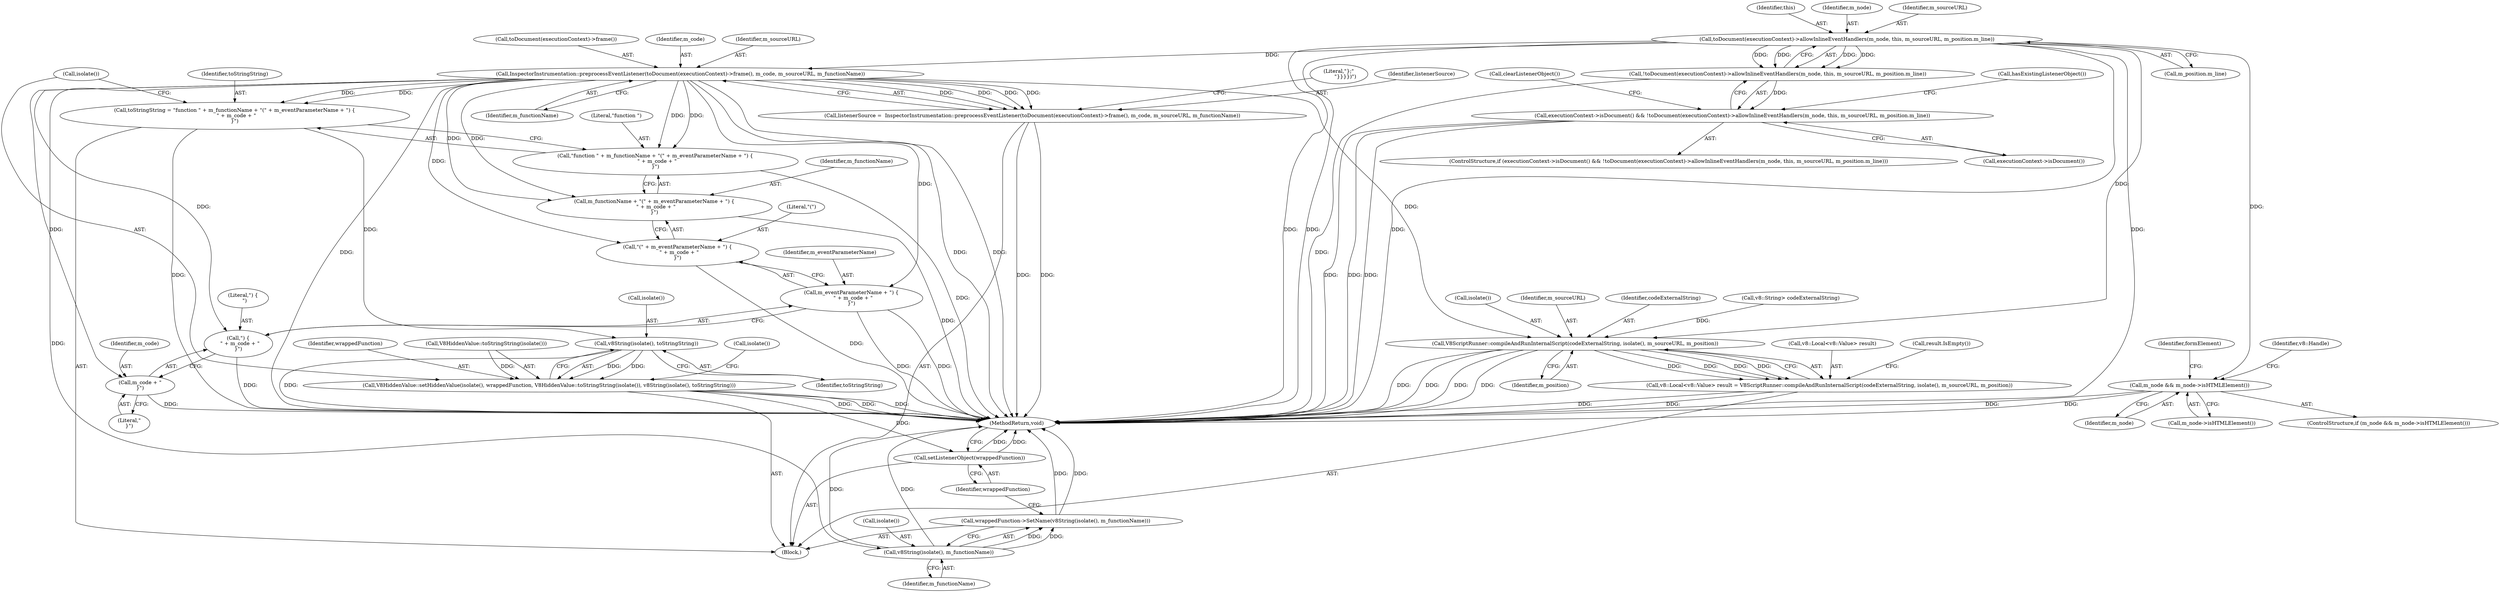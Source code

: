 digraph "1_Chrome_fc81fcf38edd250876cc384a6ed5567e1b2999e4@del" {
"1000134" [label="(Call,toDocument(executionContext)->allowInlineEventHandlers(m_node, this, m_sourceURL, m_position.m_line))"];
"1000133" [label="(Call,!toDocument(executionContext)->allowInlineEventHandlers(m_node, this, m_sourceURL, m_position.m_line))"];
"1000131" [label="(Call,executionContext->isDocument() && !toDocument(executionContext)->allowInlineEventHandlers(m_node, this, m_sourceURL, m_position.m_line))"];
"1000153" [label="(Call,InspectorInstrumentation::preprocessEventListener(toDocument(executionContext)->frame(), m_code, m_sourceURL, m_functionName))"];
"1000151" [label="(Call,listenerSource =  InspectorInstrumentation::preprocessEventListener(toDocument(executionContext)->frame(), m_code, m_sourceURL, m_functionName))"];
"1000174" [label="(Call,V8ScriptRunner::compileAndRunInternalScript(codeExternalString, isolate(), m_sourceURL, m_position))"];
"1000168" [label="(Call,v8::Local<v8::Value> result = V8ScriptRunner::compileAndRunInternalScript(codeExternalString, isolate(), m_sourceURL, m_position))"];
"1000303" [label="(Call,toStringString = \"function \" + m_functionName + \"(\" + m_eventParameterName + \") {\n  \" + m_code + \"\n}\")"];
"1000323" [label="(Call,v8String(isolate(), toStringString))"];
"1000318" [label="(Call,V8HiddenValue::setHiddenValue(isolate(), wrappedFunction, V8HiddenValue::toStringString(isolate()), v8String(isolate(), toStringString)))"];
"1000335" [label="(Call,setListenerObject(wrappedFunction))"];
"1000305" [label="(Call,\"function \" + m_functionName + \"(\" + m_eventParameterName + \") {\n  \" + m_code + \"\n}\")"];
"1000307" [label="(Call,m_functionName + \"(\" + m_eventParameterName + \") {\n  \" + m_code + \"\n}\")"];
"1000309" [label="(Call,\"(\" + m_eventParameterName + \") {\n  \" + m_code + \"\n}\")"];
"1000311" [label="(Call,m_eventParameterName + \") {\n  \" + m_code + \"\n}\")"];
"1000313" [label="(Call,\") {\n  \" + m_code + \"\n}\")"];
"1000315" [label="(Call,m_code + \"\n}\")"];
"1000332" [label="(Call,v8String(isolate(), m_functionName))"];
"1000331" [label="(Call,wrappedFunction->SetName(v8String(isolate(), m_functionName)))"];
"1000189" [label="(Call,m_node && m_node->isHTMLElement())"];
"1000304" [label="(Identifier,toStringString)"];
"1000156" [label="(Identifier,m_sourceURL)"];
"1000197" [label="(Identifier,v8::Handle)"];
"1000336" [label="(Identifier,wrappedFunction)"];
"1000168" [label="(Call,v8::Local<v8::Value> result = V8ScriptRunner::compileAndRunInternalScript(codeExternalString, isolate(), m_sourceURL, m_position))"];
"1000314" [label="(Literal,\") {\n  \")"];
"1000136" [label="(Identifier,this)"];
"1000312" [label="(Identifier,m_eventParameterName)"];
"1000135" [label="(Identifier,m_node)"];
"1000151" [label="(Call,listenerSource =  InspectorInstrumentation::preprocessEventListener(toDocument(executionContext)->frame(), m_code, m_sourceURL, m_functionName))"];
"1000174" [label="(Call,V8ScriptRunner::compileAndRunInternalScript(codeExternalString, isolate(), m_sourceURL, m_position))"];
"1000315" [label="(Call,m_code + \"\n}\")"];
"1000313" [label="(Call,\") {\n  \" + m_code + \"\n}\")"];
"1000337" [label="(MethodReturn,void)"];
"1000321" [label="(Call,V8HiddenValue::toStringString(isolate()))"];
"1000305" [label="(Call,\"function \" + m_functionName + \"(\" + m_eventParameterName + \") {\n  \" + m_code + \"\n}\")"];
"1000178" [label="(Identifier,m_position)"];
"1000190" [label="(Identifier,m_node)"];
"1000134" [label="(Call,toDocument(executionContext)->allowInlineEventHandlers(m_node, this, m_sourceURL, m_position.m_line))"];
"1000145" [label="(Call,hasExistingListenerObject())"];
"1000324" [label="(Call,isolate())"];
"1000152" [label="(Identifier,listenerSource)"];
"1000133" [label="(Call,!toDocument(executionContext)->allowInlineEventHandlers(m_node, this, m_sourceURL, m_position.m_line))"];
"1000331" [label="(Call,wrappedFunction->SetName(v8String(isolate(), m_functionName)))"];
"1000320" [label="(Identifier,wrappedFunction)"];
"1000131" [label="(Call,executionContext->isDocument() && !toDocument(executionContext)->allowInlineEventHandlers(m_node, this, m_sourceURL, m_position.m_line))"];
"1000332" [label="(Call,v8String(isolate(), m_functionName))"];
"1000176" [label="(Call,isolate())"];
"1000189" [label="(Call,m_node && m_node->isHTMLElement())"];
"1000193" [label="(Identifier,formElement)"];
"1000309" [label="(Call,\"(\" + m_eventParameterName + \") {\n  \" + m_code + \"\n}\")"];
"1000318" [label="(Call,V8HiddenValue::setHiddenValue(isolate(), wrappedFunction, V8HiddenValue::toStringString(isolate()), v8String(isolate(), toStringString)))"];
"1000334" [label="(Identifier,m_functionName)"];
"1000157" [label="(Identifier,m_functionName)"];
"1000188" [label="(ControlStructure,if (m_node && m_node->isHTMLElement()))"];
"1000169" [label="(Call,v8::Local<v8::Value> result)"];
"1000132" [label="(Call,executionContext->isDocument())"];
"1000306" [label="(Literal,\"function \")"];
"1000333" [label="(Call,isolate())"];
"1000328" [label="(Call,isolate())"];
"1000142" [label="(Call,clearListenerObject())"];
"1000317" [label="(Literal,\"\n}\")"];
"1000319" [label="(Call,isolate())"];
"1000335" [label="(Call,setListenerObject(wrappedFunction))"];
"1000191" [label="(Call,m_node->isHTMLElement())"];
"1000323" [label="(Call,v8String(isolate(), toStringString))"];
"1000137" [label="(Identifier,m_sourceURL)"];
"1000325" [label="(Identifier,toStringString)"];
"1000103" [label="(Block,)"];
"1000177" [label="(Identifier,m_sourceURL)"];
"1000130" [label="(ControlStructure,if (executionContext->isDocument() && !toDocument(executionContext)->allowInlineEventHandlers(m_node, this, m_sourceURL, m_position.m_line)))"];
"1000308" [label="(Identifier,m_functionName)"];
"1000316" [label="(Identifier,m_code)"];
"1000310" [label="(Literal,\"(\")"];
"1000154" [label="(Call,toDocument(executionContext)->frame())"];
"1000311" [label="(Call,m_eventParameterName + \") {\n  \" + m_code + \"\n}\")"];
"1000175" [label="(Identifier,codeExternalString)"];
"1000158" [label="(Literal,\"};\"\n        \"}}}})\")"];
"1000303" [label="(Call,toStringString = \"function \" + m_functionName + \"(\" + m_eventParameterName + \") {\n  \" + m_code + \"\n}\")"];
"1000162" [label="(Call,v8::String> codeExternalString)"];
"1000138" [label="(Call,m_position.m_line)"];
"1000307" [label="(Call,m_functionName + \"(\" + m_eventParameterName + \") {\n  \" + m_code + \"\n}\")"];
"1000153" [label="(Call,InspectorInstrumentation::preprocessEventListener(toDocument(executionContext)->frame(), m_code, m_sourceURL, m_functionName))"];
"1000180" [label="(Call,result.IsEmpty())"];
"1000155" [label="(Identifier,m_code)"];
"1000134" -> "1000133"  [label="AST: "];
"1000134" -> "1000138"  [label="CFG: "];
"1000135" -> "1000134"  [label="AST: "];
"1000136" -> "1000134"  [label="AST: "];
"1000137" -> "1000134"  [label="AST: "];
"1000138" -> "1000134"  [label="AST: "];
"1000133" -> "1000134"  [label="CFG: "];
"1000134" -> "1000337"  [label="DDG: "];
"1000134" -> "1000337"  [label="DDG: "];
"1000134" -> "1000337"  [label="DDG: "];
"1000134" -> "1000337"  [label="DDG: "];
"1000134" -> "1000133"  [label="DDG: "];
"1000134" -> "1000133"  [label="DDG: "];
"1000134" -> "1000133"  [label="DDG: "];
"1000134" -> "1000133"  [label="DDG: "];
"1000134" -> "1000153"  [label="DDG: "];
"1000134" -> "1000174"  [label="DDG: "];
"1000134" -> "1000189"  [label="DDG: "];
"1000133" -> "1000131"  [label="AST: "];
"1000131" -> "1000133"  [label="CFG: "];
"1000133" -> "1000337"  [label="DDG: "];
"1000133" -> "1000131"  [label="DDG: "];
"1000131" -> "1000130"  [label="AST: "];
"1000131" -> "1000132"  [label="CFG: "];
"1000132" -> "1000131"  [label="AST: "];
"1000142" -> "1000131"  [label="CFG: "];
"1000145" -> "1000131"  [label="CFG: "];
"1000131" -> "1000337"  [label="DDG: "];
"1000131" -> "1000337"  [label="DDG: "];
"1000131" -> "1000337"  [label="DDG: "];
"1000153" -> "1000151"  [label="AST: "];
"1000153" -> "1000157"  [label="CFG: "];
"1000154" -> "1000153"  [label="AST: "];
"1000155" -> "1000153"  [label="AST: "];
"1000156" -> "1000153"  [label="AST: "];
"1000157" -> "1000153"  [label="AST: "];
"1000151" -> "1000153"  [label="CFG: "];
"1000153" -> "1000337"  [label="DDG: "];
"1000153" -> "1000337"  [label="DDG: "];
"1000153" -> "1000337"  [label="DDG: "];
"1000153" -> "1000151"  [label="DDG: "];
"1000153" -> "1000151"  [label="DDG: "];
"1000153" -> "1000151"  [label="DDG: "];
"1000153" -> "1000151"  [label="DDG: "];
"1000153" -> "1000174"  [label="DDG: "];
"1000153" -> "1000303"  [label="DDG: "];
"1000153" -> "1000303"  [label="DDG: "];
"1000153" -> "1000305"  [label="DDG: "];
"1000153" -> "1000305"  [label="DDG: "];
"1000153" -> "1000307"  [label="DDG: "];
"1000153" -> "1000307"  [label="DDG: "];
"1000153" -> "1000309"  [label="DDG: "];
"1000153" -> "1000311"  [label="DDG: "];
"1000153" -> "1000313"  [label="DDG: "];
"1000153" -> "1000315"  [label="DDG: "];
"1000153" -> "1000332"  [label="DDG: "];
"1000151" -> "1000103"  [label="AST: "];
"1000152" -> "1000151"  [label="AST: "];
"1000158" -> "1000151"  [label="CFG: "];
"1000151" -> "1000337"  [label="DDG: "];
"1000151" -> "1000337"  [label="DDG: "];
"1000174" -> "1000168"  [label="AST: "];
"1000174" -> "1000178"  [label="CFG: "];
"1000175" -> "1000174"  [label="AST: "];
"1000176" -> "1000174"  [label="AST: "];
"1000177" -> "1000174"  [label="AST: "];
"1000178" -> "1000174"  [label="AST: "];
"1000168" -> "1000174"  [label="CFG: "];
"1000174" -> "1000337"  [label="DDG: "];
"1000174" -> "1000337"  [label="DDG: "];
"1000174" -> "1000337"  [label="DDG: "];
"1000174" -> "1000337"  [label="DDG: "];
"1000174" -> "1000168"  [label="DDG: "];
"1000174" -> "1000168"  [label="DDG: "];
"1000174" -> "1000168"  [label="DDG: "];
"1000174" -> "1000168"  [label="DDG: "];
"1000162" -> "1000174"  [label="DDG: "];
"1000168" -> "1000103"  [label="AST: "];
"1000169" -> "1000168"  [label="AST: "];
"1000180" -> "1000168"  [label="CFG: "];
"1000168" -> "1000337"  [label="DDG: "];
"1000168" -> "1000337"  [label="DDG: "];
"1000303" -> "1000103"  [label="AST: "];
"1000303" -> "1000305"  [label="CFG: "];
"1000304" -> "1000303"  [label="AST: "];
"1000305" -> "1000303"  [label="AST: "];
"1000319" -> "1000303"  [label="CFG: "];
"1000303" -> "1000337"  [label="DDG: "];
"1000303" -> "1000323"  [label="DDG: "];
"1000323" -> "1000318"  [label="AST: "];
"1000323" -> "1000325"  [label="CFG: "];
"1000324" -> "1000323"  [label="AST: "];
"1000325" -> "1000323"  [label="AST: "];
"1000318" -> "1000323"  [label="CFG: "];
"1000323" -> "1000337"  [label="DDG: "];
"1000323" -> "1000318"  [label="DDG: "];
"1000323" -> "1000318"  [label="DDG: "];
"1000318" -> "1000103"  [label="AST: "];
"1000319" -> "1000318"  [label="AST: "];
"1000320" -> "1000318"  [label="AST: "];
"1000321" -> "1000318"  [label="AST: "];
"1000328" -> "1000318"  [label="CFG: "];
"1000318" -> "1000337"  [label="DDG: "];
"1000318" -> "1000337"  [label="DDG: "];
"1000318" -> "1000337"  [label="DDG: "];
"1000321" -> "1000318"  [label="DDG: "];
"1000318" -> "1000335"  [label="DDG: "];
"1000335" -> "1000103"  [label="AST: "];
"1000335" -> "1000336"  [label="CFG: "];
"1000336" -> "1000335"  [label="AST: "];
"1000337" -> "1000335"  [label="CFG: "];
"1000335" -> "1000337"  [label="DDG: "];
"1000335" -> "1000337"  [label="DDG: "];
"1000305" -> "1000307"  [label="CFG: "];
"1000306" -> "1000305"  [label="AST: "];
"1000307" -> "1000305"  [label="AST: "];
"1000305" -> "1000337"  [label="DDG: "];
"1000307" -> "1000309"  [label="CFG: "];
"1000308" -> "1000307"  [label="AST: "];
"1000309" -> "1000307"  [label="AST: "];
"1000307" -> "1000337"  [label="DDG: "];
"1000309" -> "1000311"  [label="CFG: "];
"1000310" -> "1000309"  [label="AST: "];
"1000311" -> "1000309"  [label="AST: "];
"1000309" -> "1000337"  [label="DDG: "];
"1000311" -> "1000313"  [label="CFG: "];
"1000312" -> "1000311"  [label="AST: "];
"1000313" -> "1000311"  [label="AST: "];
"1000311" -> "1000337"  [label="DDG: "];
"1000311" -> "1000337"  [label="DDG: "];
"1000313" -> "1000315"  [label="CFG: "];
"1000314" -> "1000313"  [label="AST: "];
"1000315" -> "1000313"  [label="AST: "];
"1000313" -> "1000337"  [label="DDG: "];
"1000315" -> "1000317"  [label="CFG: "];
"1000316" -> "1000315"  [label="AST: "];
"1000317" -> "1000315"  [label="AST: "];
"1000315" -> "1000337"  [label="DDG: "];
"1000332" -> "1000331"  [label="AST: "];
"1000332" -> "1000334"  [label="CFG: "];
"1000333" -> "1000332"  [label="AST: "];
"1000334" -> "1000332"  [label="AST: "];
"1000331" -> "1000332"  [label="CFG: "];
"1000332" -> "1000337"  [label="DDG: "];
"1000332" -> "1000337"  [label="DDG: "];
"1000332" -> "1000331"  [label="DDG: "];
"1000332" -> "1000331"  [label="DDG: "];
"1000331" -> "1000103"  [label="AST: "];
"1000336" -> "1000331"  [label="CFG: "];
"1000331" -> "1000337"  [label="DDG: "];
"1000331" -> "1000337"  [label="DDG: "];
"1000189" -> "1000188"  [label="AST: "];
"1000189" -> "1000190"  [label="CFG: "];
"1000189" -> "1000191"  [label="CFG: "];
"1000190" -> "1000189"  [label="AST: "];
"1000191" -> "1000189"  [label="AST: "];
"1000193" -> "1000189"  [label="CFG: "];
"1000197" -> "1000189"  [label="CFG: "];
"1000189" -> "1000337"  [label="DDG: "];
"1000189" -> "1000337"  [label="DDG: "];
}
